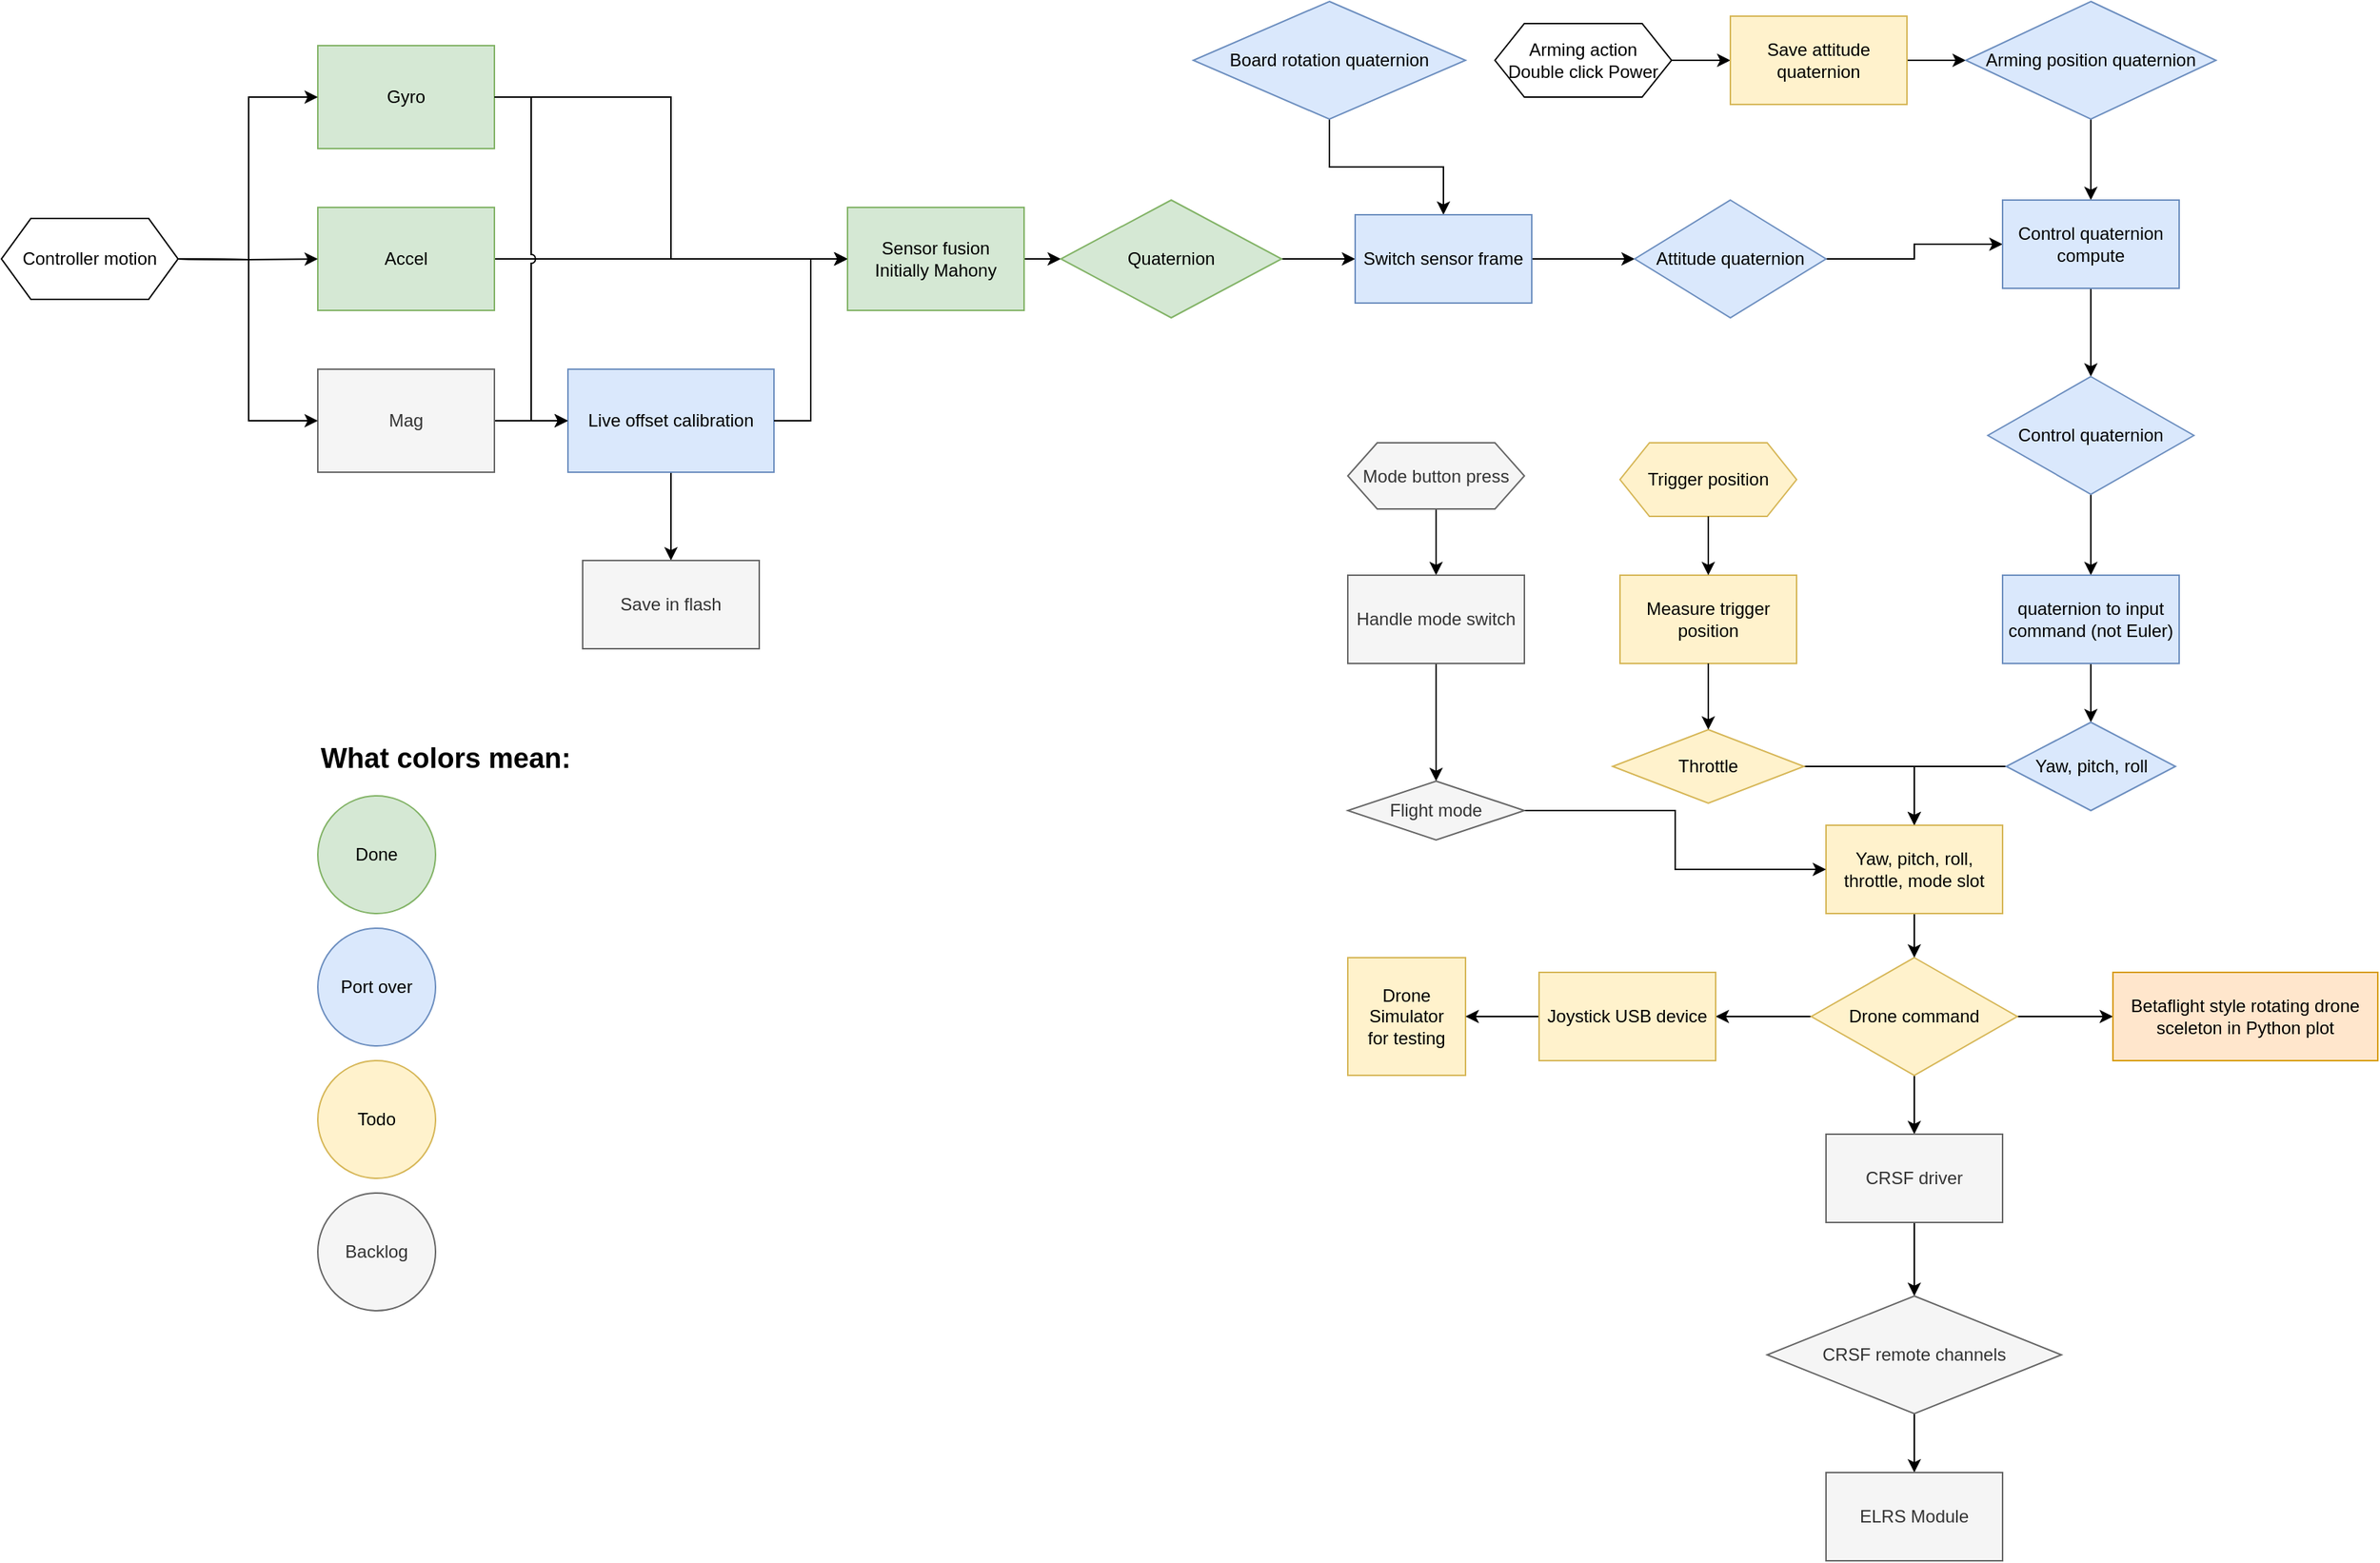 <mxfile version="24.3.1" type="github">
  <diagram name="Page-1" id="2YBvvXClWsGukQMizWep">
    <mxGraphModel dx="1546" dy="1027" grid="1" gridSize="10" guides="1" tooltips="1" connect="1" arrows="1" fold="1" page="1" pageScale="1" pageWidth="850" pageHeight="1100" math="0" shadow="0">
      <root>
        <mxCell id="0" />
        <mxCell id="1" parent="0" />
        <mxCell id="r59iDptI2FhqhcnIjaQf-1" style="edgeStyle=orthogonalEdgeStyle;rounded=0;orthogonalLoop=1;jettySize=auto;html=1;exitX=1;exitY=0.5;exitDx=0;exitDy=0;entryX=0;entryY=0.5;entryDx=0;entryDy=0;" parent="1" source="r59iDptI2FhqhcnIjaQf-2" target="r59iDptI2FhqhcnIjaQf-10" edge="1">
          <mxGeometry relative="1" as="geometry" />
        </mxCell>
        <mxCell id="r59iDptI2FhqhcnIjaQf-2" value="Gyro" style="rounded=0;whiteSpace=wrap;html=1;fillColor=#d5e8d4;strokeColor=#82b366;" parent="1" vertex="1">
          <mxGeometry x="230" y="70" width="120" height="70" as="geometry" />
        </mxCell>
        <mxCell id="r59iDptI2FhqhcnIjaQf-3" style="edgeStyle=orthogonalEdgeStyle;rounded=0;orthogonalLoop=1;jettySize=auto;html=1;exitX=1;exitY=0.5;exitDx=0;exitDy=0;entryX=0;entryY=0.5;entryDx=0;entryDy=0;" parent="1" source="r59iDptI2FhqhcnIjaQf-4" target="r59iDptI2FhqhcnIjaQf-10" edge="1">
          <mxGeometry relative="1" as="geometry" />
        </mxCell>
        <mxCell id="r59iDptI2FhqhcnIjaQf-4" value="Accel" style="rounded=0;whiteSpace=wrap;html=1;fillColor=#d5e8d4;strokeColor=#82b366;" parent="1" vertex="1">
          <mxGeometry x="230" y="180" width="120" height="70" as="geometry" />
        </mxCell>
        <mxCell id="r59iDptI2FhqhcnIjaQf-5" style="edgeStyle=orthogonalEdgeStyle;rounded=0;orthogonalLoop=1;jettySize=auto;html=1;entryX=0;entryY=0.5;entryDx=0;entryDy=0;" parent="1" source="r59iDptI2FhqhcnIjaQf-6" target="r59iDptI2FhqhcnIjaQf-8" edge="1">
          <mxGeometry relative="1" as="geometry" />
        </mxCell>
        <mxCell id="r59iDptI2FhqhcnIjaQf-6" value="Mag" style="rounded=0;whiteSpace=wrap;html=1;fillColor=#f5f5f5;fontColor=#333333;strokeColor=#666666;" parent="1" vertex="1">
          <mxGeometry x="230" y="290" width="120" height="70" as="geometry" />
        </mxCell>
        <mxCell id="r59iDptI2FhqhcnIjaQf-7" style="edgeStyle=orthogonalEdgeStyle;rounded=0;orthogonalLoop=1;jettySize=auto;html=1;" parent="1" source="r59iDptI2FhqhcnIjaQf-8" target="r59iDptI2FhqhcnIjaQf-12" edge="1">
          <mxGeometry relative="1" as="geometry" />
        </mxCell>
        <mxCell id="r59iDptI2FhqhcnIjaQf-8" value="Live offset calibration" style="rounded=0;whiteSpace=wrap;html=1;fillColor=#dae8fc;strokeColor=#6c8ebf;" parent="1" vertex="1">
          <mxGeometry x="400" y="290" width="140" height="70" as="geometry" />
        </mxCell>
        <mxCell id="r59iDptI2FhqhcnIjaQf-9" style="edgeStyle=orthogonalEdgeStyle;rounded=0;orthogonalLoop=1;jettySize=auto;html=1;entryX=0;entryY=0.5;entryDx=0;entryDy=0;" parent="1" source="r59iDptI2FhqhcnIjaQf-10" target="r59iDptI2FhqhcnIjaQf-16" edge="1">
          <mxGeometry relative="1" as="geometry" />
        </mxCell>
        <mxCell id="r59iDptI2FhqhcnIjaQf-10" value="Sensor fusion&lt;div&gt;Initially Mahony&lt;/div&gt;" style="rounded=0;whiteSpace=wrap;html=1;fillColor=#d5e8d4;strokeColor=#82b366;" parent="1" vertex="1">
          <mxGeometry x="590" y="180" width="120" height="70" as="geometry" />
        </mxCell>
        <mxCell id="r59iDptI2FhqhcnIjaQf-11" style="edgeStyle=orthogonalEdgeStyle;rounded=0;orthogonalLoop=1;jettySize=auto;html=1;entryX=0;entryY=0.5;entryDx=0;entryDy=0;exitX=1;exitY=0.5;exitDx=0;exitDy=0;jumpStyle=arc;" parent="1" source="r59iDptI2FhqhcnIjaQf-2" target="r59iDptI2FhqhcnIjaQf-8" edge="1">
          <mxGeometry relative="1" as="geometry">
            <mxPoint x="360" y="335" as="sourcePoint" />
            <mxPoint x="420" y="335" as="targetPoint" />
          </mxGeometry>
        </mxCell>
        <mxCell id="r59iDptI2FhqhcnIjaQf-12" value="Save in flash" style="rounded=0;whiteSpace=wrap;html=1;fillColor=#f5f5f5;fontColor=#333333;strokeColor=#666666;" parent="1" vertex="1">
          <mxGeometry x="410" y="420" width="120" height="60" as="geometry" />
        </mxCell>
        <mxCell id="r59iDptI2FhqhcnIjaQf-13" style="edgeStyle=orthogonalEdgeStyle;rounded=0;orthogonalLoop=1;jettySize=auto;html=1;entryX=0.5;entryY=0;entryDx=0;entryDy=0;exitX=0.5;exitY=1;exitDx=0;exitDy=0;" parent="1" source="r59iDptI2FhqhcnIjaQf-14" target="r59iDptI2FhqhcnIjaQf-18" edge="1">
          <mxGeometry relative="1" as="geometry">
            <mxPoint x="995" y="130" as="sourcePoint" />
          </mxGeometry>
        </mxCell>
        <mxCell id="r59iDptI2FhqhcnIjaQf-14" value="Board rotation quaternion" style="rhombus;whiteSpace=wrap;html=1;fillColor=#dae8fc;strokeColor=#6c8ebf;" parent="1" vertex="1">
          <mxGeometry x="825" y="40" width="185" height="80" as="geometry" />
        </mxCell>
        <mxCell id="r59iDptI2FhqhcnIjaQf-15" style="edgeStyle=orthogonalEdgeStyle;rounded=0;orthogonalLoop=1;jettySize=auto;html=1;entryX=0;entryY=0.5;entryDx=0;entryDy=0;" parent="1" source="r59iDptI2FhqhcnIjaQf-16" target="r59iDptI2FhqhcnIjaQf-18" edge="1">
          <mxGeometry relative="1" as="geometry" />
        </mxCell>
        <mxCell id="r59iDptI2FhqhcnIjaQf-16" value="Quaternion" style="rhombus;whiteSpace=wrap;html=1;fillColor=#d5e8d4;strokeColor=#82b366;" parent="1" vertex="1">
          <mxGeometry x="735" y="175" width="150" height="80" as="geometry" />
        </mxCell>
        <mxCell id="r59iDptI2FhqhcnIjaQf-17" style="edgeStyle=orthogonalEdgeStyle;rounded=0;orthogonalLoop=1;jettySize=auto;html=1;entryX=0;entryY=0.5;entryDx=0;entryDy=0;" parent="1" source="r59iDptI2FhqhcnIjaQf-18" target="r59iDptI2FhqhcnIjaQf-21" edge="1">
          <mxGeometry relative="1" as="geometry" />
        </mxCell>
        <mxCell id="r59iDptI2FhqhcnIjaQf-18" value="Switch sensor frame" style="rounded=0;whiteSpace=wrap;html=1;fillColor=#dae8fc;strokeColor=#6c8ebf;" parent="1" vertex="1">
          <mxGeometry x="935" y="185" width="120" height="60" as="geometry" />
        </mxCell>
        <mxCell id="r59iDptI2FhqhcnIjaQf-19" style="edgeStyle=orthogonalEdgeStyle;rounded=0;orthogonalLoop=1;jettySize=auto;html=1;exitX=1;exitY=0.5;exitDx=0;exitDy=0;entryX=0;entryY=0.5;entryDx=0;entryDy=0;" parent="1" source="r59iDptI2FhqhcnIjaQf-8" target="r59iDptI2FhqhcnIjaQf-10" edge="1">
          <mxGeometry relative="1" as="geometry" />
        </mxCell>
        <mxCell id="r59iDptI2FhqhcnIjaQf-20" style="edgeStyle=orthogonalEdgeStyle;rounded=0;orthogonalLoop=1;jettySize=auto;html=1;entryX=0;entryY=0.5;entryDx=0;entryDy=0;" parent="1" source="r59iDptI2FhqhcnIjaQf-21" target="r59iDptI2FhqhcnIjaQf-29" edge="1">
          <mxGeometry relative="1" as="geometry" />
        </mxCell>
        <mxCell id="r59iDptI2FhqhcnIjaQf-21" value="Attitude quaternion" style="rhombus;whiteSpace=wrap;html=1;fillColor=#dae8fc;strokeColor=#6c8ebf;" parent="1" vertex="1">
          <mxGeometry x="1125" y="175" width="130" height="80" as="geometry" />
        </mxCell>
        <mxCell id="r59iDptI2FhqhcnIjaQf-22" style="edgeStyle=orthogonalEdgeStyle;rounded=0;orthogonalLoop=1;jettySize=auto;html=1;entryX=0;entryY=0.5;entryDx=0;entryDy=0;" parent="1" source="r59iDptI2FhqhcnIjaQf-23" target="r59iDptI2FhqhcnIjaQf-25" edge="1">
          <mxGeometry relative="1" as="geometry" />
        </mxCell>
        <mxCell id="r59iDptI2FhqhcnIjaQf-23" value="Arming action&lt;div&gt;Double click Power&lt;/div&gt;" style="shape=hexagon;perimeter=hexagonPerimeter2;whiteSpace=wrap;html=1;fixedSize=1;" parent="1" vertex="1">
          <mxGeometry x="1030" y="55" width="120" height="50" as="geometry" />
        </mxCell>
        <mxCell id="r59iDptI2FhqhcnIjaQf-24" style="edgeStyle=orthogonalEdgeStyle;rounded=0;orthogonalLoop=1;jettySize=auto;html=1;entryX=0;entryY=0.5;entryDx=0;entryDy=0;" parent="1" source="r59iDptI2FhqhcnIjaQf-25" target="r59iDptI2FhqhcnIjaQf-27" edge="1">
          <mxGeometry relative="1" as="geometry" />
        </mxCell>
        <mxCell id="r59iDptI2FhqhcnIjaQf-25" value="Save attitude quaternion" style="rounded=0;whiteSpace=wrap;html=1;fillColor=#fff2cc;strokeColor=#d6b656;" parent="1" vertex="1">
          <mxGeometry x="1190" y="50" width="120" height="60" as="geometry" />
        </mxCell>
        <mxCell id="r59iDptI2FhqhcnIjaQf-26" style="edgeStyle=orthogonalEdgeStyle;rounded=0;orthogonalLoop=1;jettySize=auto;html=1;entryX=0.5;entryY=0;entryDx=0;entryDy=0;" parent="1" source="r59iDptI2FhqhcnIjaQf-27" target="r59iDptI2FhqhcnIjaQf-29" edge="1">
          <mxGeometry relative="1" as="geometry" />
        </mxCell>
        <mxCell id="r59iDptI2FhqhcnIjaQf-27" value="Arming position quaternion" style="rhombus;whiteSpace=wrap;html=1;fillColor=#dae8fc;strokeColor=#6c8ebf;" parent="1" vertex="1">
          <mxGeometry x="1350" y="40" width="170" height="80" as="geometry" />
        </mxCell>
        <mxCell id="r59iDptI2FhqhcnIjaQf-28" style="edgeStyle=orthogonalEdgeStyle;rounded=0;orthogonalLoop=1;jettySize=auto;html=1;entryX=0.5;entryY=0;entryDx=0;entryDy=0;" parent="1" source="r59iDptI2FhqhcnIjaQf-29" target="r59iDptI2FhqhcnIjaQf-31" edge="1">
          <mxGeometry relative="1" as="geometry" />
        </mxCell>
        <mxCell id="r59iDptI2FhqhcnIjaQf-29" value="Control quaternion compute" style="rounded=0;whiteSpace=wrap;html=1;fillColor=#dae8fc;strokeColor=#6c8ebf;" parent="1" vertex="1">
          <mxGeometry x="1375" y="175" width="120" height="60" as="geometry" />
        </mxCell>
        <mxCell id="r59iDptI2FhqhcnIjaQf-30" style="edgeStyle=orthogonalEdgeStyle;rounded=0;orthogonalLoop=1;jettySize=auto;html=1;entryX=0.5;entryY=0;entryDx=0;entryDy=0;" parent="1" source="r59iDptI2FhqhcnIjaQf-31" target="r59iDptI2FhqhcnIjaQf-33" edge="1">
          <mxGeometry relative="1" as="geometry" />
        </mxCell>
        <mxCell id="r59iDptI2FhqhcnIjaQf-31" value="Control quaternion" style="rhombus;whiteSpace=wrap;html=1;fillColor=#dae8fc;strokeColor=#6c8ebf;" parent="1" vertex="1">
          <mxGeometry x="1365" y="295" width="140" height="80" as="geometry" />
        </mxCell>
        <mxCell id="r59iDptI2FhqhcnIjaQf-32" value="" style="edgeStyle=orthogonalEdgeStyle;rounded=0;orthogonalLoop=1;jettySize=auto;html=1;" parent="1" source="r59iDptI2FhqhcnIjaQf-33" target="r59iDptI2FhqhcnIjaQf-50" edge="1">
          <mxGeometry relative="1" as="geometry" />
        </mxCell>
        <mxCell id="r59iDptI2FhqhcnIjaQf-33" value="quaternion to input command (not Euler)" style="rounded=0;whiteSpace=wrap;html=1;fillColor=#dae8fc;strokeColor=#6c8ebf;" parent="1" vertex="1">
          <mxGeometry x="1375" y="430" width="120" height="60" as="geometry" />
        </mxCell>
        <mxCell id="r59iDptI2FhqhcnIjaQf-34" value="Trigger position" style="shape=hexagon;perimeter=hexagonPerimeter2;whiteSpace=wrap;html=1;fixedSize=1;fillColor=#fff2cc;strokeColor=#d6b656;" parent="1" vertex="1">
          <mxGeometry x="1115" y="340" width="120" height="50" as="geometry" />
        </mxCell>
        <mxCell id="r59iDptI2FhqhcnIjaQf-35" style="edgeStyle=orthogonalEdgeStyle;rounded=0;orthogonalLoop=1;jettySize=auto;html=1;exitX=0.5;exitY=1;exitDx=0;exitDy=0;entryX=0.5;entryY=0;entryDx=0;entryDy=0;" parent="1" source="r59iDptI2FhqhcnIjaQf-38" target="r59iDptI2FhqhcnIjaQf-41" edge="1">
          <mxGeometry relative="1" as="geometry" />
        </mxCell>
        <mxCell id="r59iDptI2FhqhcnIjaQf-36" style="edgeStyle=orthogonalEdgeStyle;rounded=0;orthogonalLoop=1;jettySize=auto;html=1;exitX=0;exitY=0.5;exitDx=0;exitDy=0;entryX=1;entryY=0.5;entryDx=0;entryDy=0;" parent="1" source="r59iDptI2FhqhcnIjaQf-38" target="r59iDptI2FhqhcnIjaQf-59" edge="1">
          <mxGeometry relative="1" as="geometry" />
        </mxCell>
        <mxCell id="r59iDptI2FhqhcnIjaQf-37" style="edgeStyle=orthogonalEdgeStyle;rounded=0;orthogonalLoop=1;jettySize=auto;html=1;exitX=1;exitY=0.5;exitDx=0;exitDy=0;entryX=0;entryY=0.5;entryDx=0;entryDy=0;" parent="1" source="r59iDptI2FhqhcnIjaQf-38" target="r59iDptI2FhqhcnIjaQf-62" edge="1">
          <mxGeometry relative="1" as="geometry" />
        </mxCell>
        <mxCell id="r59iDptI2FhqhcnIjaQf-38" value="Drone command" style="rhombus;whiteSpace=wrap;html=1;fillColor=#fff2cc;strokeColor=#d6b656;" parent="1" vertex="1">
          <mxGeometry x="1245" y="690" width="140" height="80" as="geometry" />
        </mxCell>
        <mxCell id="r59iDptI2FhqhcnIjaQf-39" value="Measure trigger position" style="rounded=0;whiteSpace=wrap;html=1;fillColor=#fff2cc;strokeColor=#d6b656;" parent="1" vertex="1">
          <mxGeometry x="1115" y="430" width="120" height="60" as="geometry" />
        </mxCell>
        <mxCell id="r59iDptI2FhqhcnIjaQf-40" style="edgeStyle=orthogonalEdgeStyle;rounded=0;orthogonalLoop=1;jettySize=auto;html=1;exitX=0.5;exitY=1;exitDx=0;exitDy=0;entryX=0.5;entryY=0;entryDx=0;entryDy=0;" parent="1" source="r59iDptI2FhqhcnIjaQf-41" target="r59iDptI2FhqhcnIjaQf-45" edge="1">
          <mxGeometry relative="1" as="geometry" />
        </mxCell>
        <mxCell id="r59iDptI2FhqhcnIjaQf-41" value="CRSF driver" style="rounded=0;whiteSpace=wrap;html=1;fillColor=#f5f5f5;fontColor=#333333;strokeColor=#666666;" parent="1" vertex="1">
          <mxGeometry x="1255" y="810" width="120" height="60" as="geometry" />
        </mxCell>
        <mxCell id="r59iDptI2FhqhcnIjaQf-42" style="edgeStyle=orthogonalEdgeStyle;rounded=0;orthogonalLoop=1;jettySize=auto;html=1;entryX=0.5;entryY=0;entryDx=0;entryDy=0;" parent="1" source="r59iDptI2FhqhcnIjaQf-43" target="r59iDptI2FhqhcnIjaQf-48" edge="1">
          <mxGeometry relative="1" as="geometry" />
        </mxCell>
        <mxCell id="r59iDptI2FhqhcnIjaQf-43" value="Throttle" style="rhombus;whiteSpace=wrap;html=1;fillColor=#fff2cc;strokeColor=#d6b656;" parent="1" vertex="1">
          <mxGeometry x="1110" y="535" width="130" height="50" as="geometry" />
        </mxCell>
        <mxCell id="r59iDptI2FhqhcnIjaQf-44" style="edgeStyle=orthogonalEdgeStyle;rounded=0;orthogonalLoop=1;jettySize=auto;html=1;exitX=0.5;exitY=1;exitDx=0;exitDy=0;entryX=0.5;entryY=0;entryDx=0;entryDy=0;" parent="1" source="r59iDptI2FhqhcnIjaQf-45" edge="1">
          <mxGeometry relative="1" as="geometry">
            <mxPoint x="1315" y="1040" as="targetPoint" />
          </mxGeometry>
        </mxCell>
        <mxCell id="r59iDptI2FhqhcnIjaQf-45" value="CRSF remote channels" style="rhombus;whiteSpace=wrap;html=1;fillColor=#f5f5f5;fontColor=#333333;strokeColor=#666666;" parent="1" vertex="1">
          <mxGeometry x="1215" y="920" width="200" height="80" as="geometry" />
        </mxCell>
        <mxCell id="r59iDptI2FhqhcnIjaQf-46" value="ELRS Module" style="rounded=0;whiteSpace=wrap;html=1;fillColor=#f5f5f5;fontColor=#333333;strokeColor=#666666;" parent="1" vertex="1">
          <mxGeometry x="1255" y="1040" width="120" height="60" as="geometry" />
        </mxCell>
        <mxCell id="r59iDptI2FhqhcnIjaQf-47" style="edgeStyle=orthogonalEdgeStyle;rounded=0;orthogonalLoop=1;jettySize=auto;html=1;entryX=0.5;entryY=0;entryDx=0;entryDy=0;" parent="1" source="r59iDptI2FhqhcnIjaQf-48" target="r59iDptI2FhqhcnIjaQf-38" edge="1">
          <mxGeometry relative="1" as="geometry" />
        </mxCell>
        <mxCell id="r59iDptI2FhqhcnIjaQf-48" value="Yaw, pitch, roll, throttle, mode slot" style="rounded=0;whiteSpace=wrap;html=1;fillColor=#fff2cc;strokeColor=#d6b656;" parent="1" vertex="1">
          <mxGeometry x="1255" y="600" width="120" height="60" as="geometry" />
        </mxCell>
        <mxCell id="r59iDptI2FhqhcnIjaQf-49" style="edgeStyle=orthogonalEdgeStyle;rounded=0;orthogonalLoop=1;jettySize=auto;html=1;" parent="1" source="r59iDptI2FhqhcnIjaQf-50" target="r59iDptI2FhqhcnIjaQf-48" edge="1">
          <mxGeometry relative="1" as="geometry" />
        </mxCell>
        <mxCell id="r59iDptI2FhqhcnIjaQf-50" value="Yaw, pitch, roll" style="rhombus;whiteSpace=wrap;html=1;fillColor=#dae8fc;strokeColor=#6c8ebf;" parent="1" vertex="1">
          <mxGeometry x="1377.5" y="530" width="115" height="60" as="geometry" />
        </mxCell>
        <mxCell id="r59iDptI2FhqhcnIjaQf-51" value="&lt;div&gt;Drone&lt;/div&gt;Simulator&lt;div&gt;for testing&lt;/div&gt;" style="whiteSpace=wrap;html=1;aspect=fixed;fillColor=#fff2cc;strokeColor=#d6b656;" parent="1" vertex="1">
          <mxGeometry x="930" y="690" width="80" height="80" as="geometry" />
        </mxCell>
        <mxCell id="r59iDptI2FhqhcnIjaQf-52" style="edgeStyle=orthogonalEdgeStyle;rounded=0;orthogonalLoop=1;jettySize=auto;html=1;entryX=0.5;entryY=0;entryDx=0;entryDy=0;" parent="1" source="r59iDptI2FhqhcnIjaQf-34" target="r59iDptI2FhqhcnIjaQf-39" edge="1">
          <mxGeometry relative="1" as="geometry" />
        </mxCell>
        <mxCell id="r59iDptI2FhqhcnIjaQf-53" style="edgeStyle=orthogonalEdgeStyle;rounded=0;orthogonalLoop=1;jettySize=auto;html=1;exitX=0.5;exitY=1;exitDx=0;exitDy=0;entryX=0.5;entryY=0;entryDx=0;entryDy=0;" parent="1" source="r59iDptI2FhqhcnIjaQf-39" target="r59iDptI2FhqhcnIjaQf-43" edge="1">
          <mxGeometry relative="1" as="geometry" />
        </mxCell>
        <mxCell id="r59iDptI2FhqhcnIjaQf-54" style="edgeStyle=orthogonalEdgeStyle;rounded=0;orthogonalLoop=1;jettySize=auto;html=1;entryX=0;entryY=0.5;entryDx=0;entryDy=0;" parent="1" target="r59iDptI2FhqhcnIjaQf-2" edge="1">
          <mxGeometry relative="1" as="geometry">
            <mxPoint x="135.0" y="215" as="sourcePoint" />
          </mxGeometry>
        </mxCell>
        <mxCell id="r59iDptI2FhqhcnIjaQf-55" style="edgeStyle=orthogonalEdgeStyle;rounded=0;orthogonalLoop=1;jettySize=auto;html=1;entryX=0;entryY=0.5;entryDx=0;entryDy=0;" parent="1" target="r59iDptI2FhqhcnIjaQf-4" edge="1">
          <mxGeometry relative="1" as="geometry">
            <mxPoint x="135.0" y="215" as="sourcePoint" />
          </mxGeometry>
        </mxCell>
        <mxCell id="r59iDptI2FhqhcnIjaQf-56" style="edgeStyle=orthogonalEdgeStyle;rounded=0;orthogonalLoop=1;jettySize=auto;html=1;entryX=0;entryY=0.5;entryDx=0;entryDy=0;" parent="1" target="r59iDptI2FhqhcnIjaQf-6" edge="1">
          <mxGeometry relative="1" as="geometry">
            <mxPoint x="135.0" y="215" as="sourcePoint" />
          </mxGeometry>
        </mxCell>
        <mxCell id="r59iDptI2FhqhcnIjaQf-57" value="Controller motion" style="shape=hexagon;perimeter=hexagonPerimeter2;whiteSpace=wrap;html=1;fixedSize=1;" parent="1" vertex="1">
          <mxGeometry x="15" y="187.5" width="120" height="55" as="geometry" />
        </mxCell>
        <mxCell id="r59iDptI2FhqhcnIjaQf-58" style="edgeStyle=orthogonalEdgeStyle;rounded=0;orthogonalLoop=1;jettySize=auto;html=1;exitX=0;exitY=0.5;exitDx=0;exitDy=0;entryX=1;entryY=0.5;entryDx=0;entryDy=0;" parent="1" source="r59iDptI2FhqhcnIjaQf-59" target="r59iDptI2FhqhcnIjaQf-51" edge="1">
          <mxGeometry relative="1" as="geometry" />
        </mxCell>
        <mxCell id="r59iDptI2FhqhcnIjaQf-59" value="Joystick USB device" style="rounded=0;whiteSpace=wrap;html=1;fillColor=#fff2cc;strokeColor=#d6b656;" parent="1" vertex="1">
          <mxGeometry x="1060" y="700" width="120" height="60" as="geometry" />
        </mxCell>
        <mxCell id="r59iDptI2FhqhcnIjaQf-60" style="edgeStyle=orthogonalEdgeStyle;rounded=0;orthogonalLoop=1;jettySize=auto;html=1;exitX=0.5;exitY=1;exitDx=0;exitDy=0;entryX=0.5;entryY=0;entryDx=0;entryDy=0;" parent="1" source="r59iDptI2FhqhcnIjaQf-61" target="r59iDptI2FhqhcnIjaQf-64" edge="1">
          <mxGeometry relative="1" as="geometry" />
        </mxCell>
        <mxCell id="r59iDptI2FhqhcnIjaQf-61" value="Mode button press" style="shape=hexagon;perimeter=hexagonPerimeter2;whiteSpace=wrap;html=1;fixedSize=1;fillColor=#f5f5f5;fontColor=#333333;strokeColor=#666666;" parent="1" vertex="1">
          <mxGeometry x="930" y="340" width="120" height="45" as="geometry" />
        </mxCell>
        <mxCell id="r59iDptI2FhqhcnIjaQf-62" value="Betaflight style rotating drone sceleton in Python plot" style="rounded=0;whiteSpace=wrap;html=1;fillColor=#ffe6cc;strokeColor=#d79b00;" parent="1" vertex="1">
          <mxGeometry x="1450" y="700" width="180" height="60" as="geometry" />
        </mxCell>
        <mxCell id="r59iDptI2FhqhcnIjaQf-63" style="edgeStyle=orthogonalEdgeStyle;rounded=0;orthogonalLoop=1;jettySize=auto;html=1;entryX=0.5;entryY=0;entryDx=0;entryDy=0;" parent="1" source="r59iDptI2FhqhcnIjaQf-64" target="r59iDptI2FhqhcnIjaQf-71" edge="1">
          <mxGeometry relative="1" as="geometry" />
        </mxCell>
        <mxCell id="r59iDptI2FhqhcnIjaQf-64" value="Handle mode switch" style="rounded=0;whiteSpace=wrap;html=1;fillColor=#f5f5f5;fontColor=#333333;strokeColor=#666666;" parent="1" vertex="1">
          <mxGeometry x="930" y="430" width="120" height="60" as="geometry" />
        </mxCell>
        <mxCell id="r59iDptI2FhqhcnIjaQf-65" value="Done" style="ellipse;whiteSpace=wrap;html=1;aspect=fixed;fillColor=#d5e8d4;strokeColor=#82b366;" parent="1" vertex="1">
          <mxGeometry x="230" y="580" width="80" height="80" as="geometry" />
        </mxCell>
        <mxCell id="r59iDptI2FhqhcnIjaQf-66" value="Port over" style="ellipse;whiteSpace=wrap;html=1;aspect=fixed;fillColor=#dae8fc;strokeColor=#6c8ebf;" parent="1" vertex="1">
          <mxGeometry x="230" y="670" width="80" height="80" as="geometry" />
        </mxCell>
        <mxCell id="r59iDptI2FhqhcnIjaQf-67" value="Todo" style="ellipse;whiteSpace=wrap;html=1;aspect=fixed;fillColor=#fff2cc;strokeColor=#d6b656;" parent="1" vertex="1">
          <mxGeometry x="230" y="760" width="80" height="80" as="geometry" />
        </mxCell>
        <mxCell id="r59iDptI2FhqhcnIjaQf-68" value="Backlog" style="ellipse;whiteSpace=wrap;html=1;aspect=fixed;fillColor=#f5f5f5;strokeColor=#666666;fontColor=#333333;" parent="1" vertex="1">
          <mxGeometry x="230" y="850" width="80" height="80" as="geometry" />
        </mxCell>
        <mxCell id="r59iDptI2FhqhcnIjaQf-69" value="&lt;b&gt;&lt;font style=&quot;font-size: 19px;&quot;&gt;What colors mean:&lt;/font&gt;&lt;/b&gt;" style="text;html=1;align=left;verticalAlign=middle;whiteSpace=wrap;rounded=0;" parent="1" vertex="1">
          <mxGeometry x="230" y="540" width="220" height="30" as="geometry" />
        </mxCell>
        <mxCell id="r59iDptI2FhqhcnIjaQf-70" style="edgeStyle=orthogonalEdgeStyle;rounded=0;orthogonalLoop=1;jettySize=auto;html=1;entryX=0;entryY=0.5;entryDx=0;entryDy=0;" parent="1" source="r59iDptI2FhqhcnIjaQf-71" target="r59iDptI2FhqhcnIjaQf-48" edge="1">
          <mxGeometry relative="1" as="geometry" />
        </mxCell>
        <mxCell id="r59iDptI2FhqhcnIjaQf-71" value="Flight mode" style="rhombus;whiteSpace=wrap;html=1;fillColor=#f5f5f5;fontColor=#333333;strokeColor=#666666;" parent="1" vertex="1">
          <mxGeometry x="930" y="570" width="120" height="40" as="geometry" />
        </mxCell>
      </root>
    </mxGraphModel>
  </diagram>
</mxfile>

